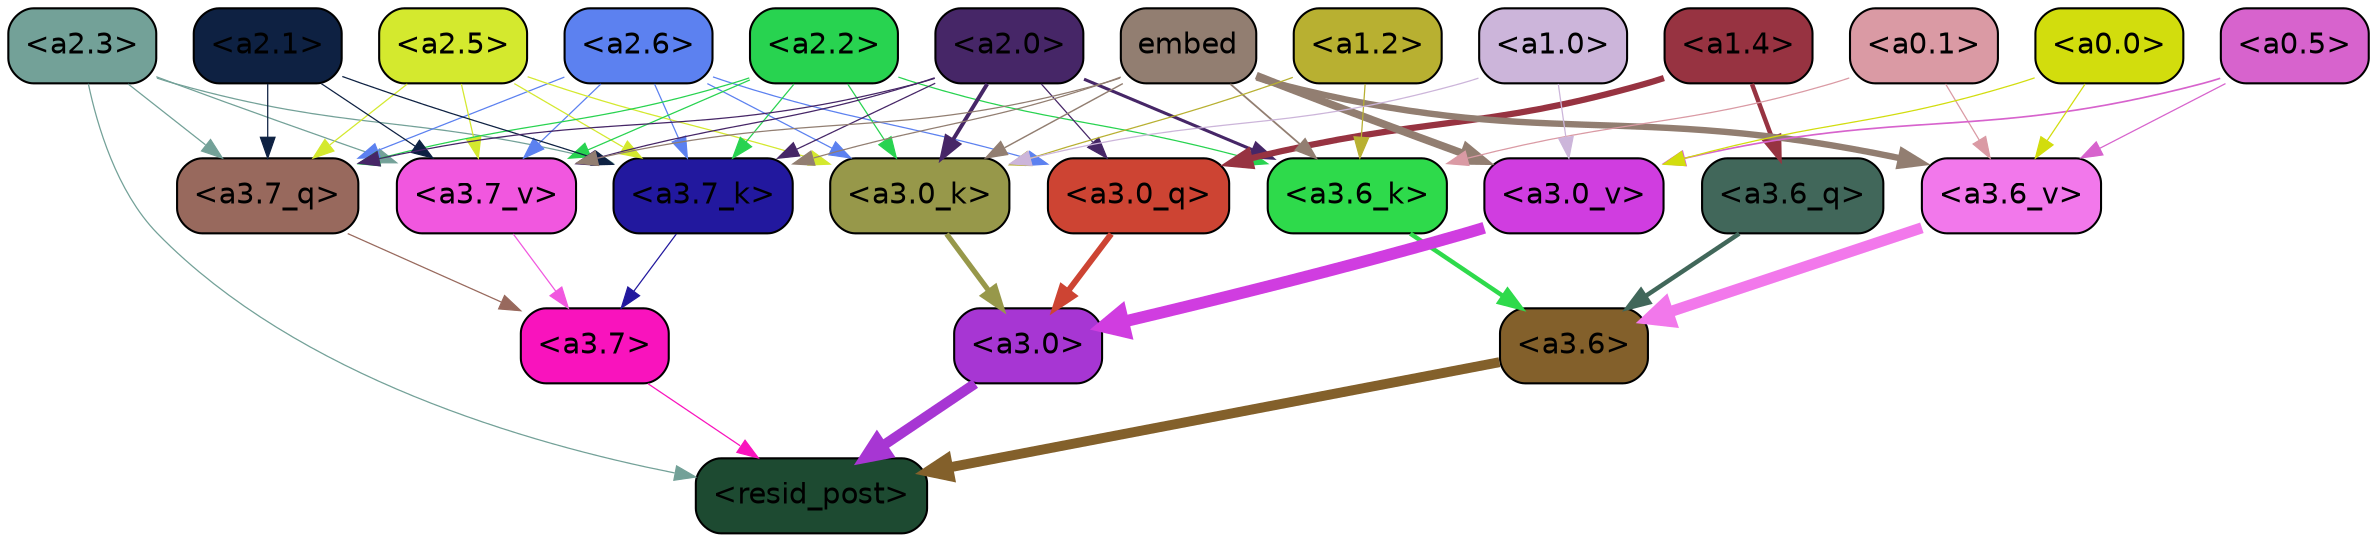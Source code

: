 strict digraph "" {
	graph [bgcolor=transparent,
		layout=dot,
		overlap=false,
		splines=true
	];
	"<a3.7>"	[color=black,
		fillcolor="#f913bd",
		fontname=Helvetica,
		shape=box,
		style="filled, rounded"];
	"<resid_post>"	[color=black,
		fillcolor="#1d4a31",
		fontname=Helvetica,
		shape=box,
		style="filled, rounded"];
	"<a3.7>" -> "<resid_post>"	[color="#f913bd",
		penwidth=0.6];
	"<a3.6>"	[color=black,
		fillcolor="#83602b",
		fontname=Helvetica,
		shape=box,
		style="filled, rounded"];
	"<a3.6>" -> "<resid_post>"	[color="#83602b",
		penwidth=4.7534414529800415];
	"<a3.0>"	[color=black,
		fillcolor="#a736d3",
		fontname=Helvetica,
		shape=box,
		style="filled, rounded"];
	"<a3.0>" -> "<resid_post>"	[color="#a736d3",
		penwidth=4.898576855659485];
	"<a2.3>"	[color=black,
		fillcolor="#73a198",
		fontname=Helvetica,
		shape=box,
		style="filled, rounded"];
	"<a2.3>" -> "<resid_post>"	[color="#73a198",
		penwidth=0.6];
	"<a3.7_q>"	[color=black,
		fillcolor="#98695d",
		fontname=Helvetica,
		shape=box,
		style="filled, rounded"];
	"<a2.3>" -> "<a3.7_q>"	[color="#73a198",
		penwidth=0.6];
	"<a3.7_k>"	[color=black,
		fillcolor="#22189e",
		fontname=Helvetica,
		shape=box,
		style="filled, rounded"];
	"<a2.3>" -> "<a3.7_k>"	[color="#73a198",
		penwidth=0.6];
	"<a3.7_v>"	[color=black,
		fillcolor="#f157df",
		fontname=Helvetica,
		shape=box,
		style="filled, rounded"];
	"<a2.3>" -> "<a3.7_v>"	[color="#73a198",
		penwidth=0.6];
	"<a3.7_q>" -> "<a3.7>"	[color="#98695d",
		penwidth=0.6];
	"<a3.6_q>"	[color=black,
		fillcolor="#41675a",
		fontname=Helvetica,
		shape=box,
		style="filled, rounded"];
	"<a3.6_q>" -> "<a3.6>"	[color="#41675a",
		penwidth=2.160832464694977];
	"<a3.0_q>"	[color=black,
		fillcolor="#cd4433",
		fontname=Helvetica,
		shape=box,
		style="filled, rounded"];
	"<a3.0_q>" -> "<a3.0>"	[color="#cd4433",
		penwidth=2.870753765106201];
	"<a3.7_k>" -> "<a3.7>"	[color="#22189e",
		penwidth=0.6];
	"<a3.6_k>"	[color=black,
		fillcolor="#2eda4b",
		fontname=Helvetica,
		shape=box,
		style="filled, rounded"];
	"<a3.6_k>" -> "<a3.6>"	[color="#2eda4b",
		penwidth=2.13908451795578];
	"<a3.0_k>"	[color=black,
		fillcolor="#97984a",
		fontname=Helvetica,
		shape=box,
		style="filled, rounded"];
	"<a3.0_k>" -> "<a3.0>"	[color="#97984a",
		penwidth=2.520303964614868];
	"<a3.7_v>" -> "<a3.7>"	[color="#f157df",
		penwidth=0.6];
	"<a3.6_v>"	[color=black,
		fillcolor="#f278eb",
		fontname=Helvetica,
		shape=box,
		style="filled, rounded"];
	"<a3.6_v>" -> "<a3.6>"	[color="#f278eb",
		penwidth=5.297133803367615];
	"<a3.0_v>"	[color=black,
		fillcolor="#d03de0",
		fontname=Helvetica,
		shape=box,
		style="filled, rounded"];
	"<a3.0_v>" -> "<a3.0>"	[color="#d03de0",
		penwidth=5.680712580680847];
	"<a2.6>"	[color=black,
		fillcolor="#5c81f0",
		fontname=Helvetica,
		shape=box,
		style="filled, rounded"];
	"<a2.6>" -> "<a3.7_q>"	[color="#5c81f0",
		penwidth=0.6];
	"<a2.6>" -> "<a3.0_q>"	[color="#5c81f0",
		penwidth=0.6];
	"<a2.6>" -> "<a3.7_k>"	[color="#5c81f0",
		penwidth=0.6];
	"<a2.6>" -> "<a3.0_k>"	[color="#5c81f0",
		penwidth=0.6];
	"<a2.6>" -> "<a3.7_v>"	[color="#5c81f0",
		penwidth=0.6];
	"<a2.5>"	[color=black,
		fillcolor="#d4e92e",
		fontname=Helvetica,
		shape=box,
		style="filled, rounded"];
	"<a2.5>" -> "<a3.7_q>"	[color="#d4e92e",
		penwidth=0.6];
	"<a2.5>" -> "<a3.7_k>"	[color="#d4e92e",
		penwidth=0.6];
	"<a2.5>" -> "<a3.0_k>"	[color="#d4e92e",
		penwidth=0.6];
	"<a2.5>" -> "<a3.7_v>"	[color="#d4e92e",
		penwidth=0.6];
	"<a2.2>"	[color=black,
		fillcolor="#28d350",
		fontname=Helvetica,
		shape=box,
		style="filled, rounded"];
	"<a2.2>" -> "<a3.7_q>"	[color="#28d350",
		penwidth=0.6];
	"<a2.2>" -> "<a3.7_k>"	[color="#28d350",
		penwidth=0.6];
	"<a2.2>" -> "<a3.6_k>"	[color="#28d350",
		penwidth=0.6];
	"<a2.2>" -> "<a3.0_k>"	[color="#28d350",
		penwidth=0.6];
	"<a2.2>" -> "<a3.7_v>"	[color="#28d350",
		penwidth=0.6];
	"<a2.1>"	[color=black,
		fillcolor="#0e2142",
		fontname=Helvetica,
		shape=box,
		style="filled, rounded"];
	"<a2.1>" -> "<a3.7_q>"	[color="#0e2142",
		penwidth=0.6];
	"<a2.1>" -> "<a3.7_k>"	[color="#0e2142",
		penwidth=0.6];
	"<a2.1>" -> "<a3.7_v>"	[color="#0e2142",
		penwidth=0.6];
	"<a2.0>"	[color=black,
		fillcolor="#462667",
		fontname=Helvetica,
		shape=box,
		style="filled, rounded"];
	"<a2.0>" -> "<a3.7_q>"	[color="#462667",
		penwidth=0.6];
	"<a2.0>" -> "<a3.0_q>"	[color="#462667",
		penwidth=0.6];
	"<a2.0>" -> "<a3.7_k>"	[color="#462667",
		penwidth=0.6];
	"<a2.0>" -> "<a3.6_k>"	[color="#462667",
		penwidth=1.4784413101151586];
	"<a2.0>" -> "<a3.0_k>"	[color="#462667",
		penwidth=1.8858084231615067];
	"<a2.0>" -> "<a3.7_v>"	[color="#462667",
		penwidth=0.6];
	"<a1.4>"	[color=black,
		fillcolor="#973341",
		fontname=Helvetica,
		shape=box,
		style="filled, rounded"];
	"<a1.4>" -> "<a3.6_q>"	[color="#973341",
		penwidth=2.149975523352623];
	"<a1.4>" -> "<a3.0_q>"	[color="#973341",
		penwidth=3.0018038749694824];
	embed	[color=black,
		fillcolor="#927e71",
		fontname=Helvetica,
		shape=box,
		style="filled, rounded"];
	embed -> "<a3.7_k>"	[color="#927e71",
		penwidth=0.6];
	embed -> "<a3.6_k>"	[color="#927e71",
		penwidth=0.8552796393632889];
	embed -> "<a3.0_k>"	[color="#927e71",
		penwidth=0.691851794719696];
	embed -> "<a3.7_v>"	[color="#927e71",
		penwidth=0.6];
	embed -> "<a3.6_v>"	[color="#927e71",
		penwidth=3.067279100418091];
	embed -> "<a3.0_v>"	[color="#927e71",
		penwidth=3.6927278637886047];
	"<a1.2>"	[color=black,
		fillcolor="#b8b031",
		fontname=Helvetica,
		shape=box,
		style="filled, rounded"];
	"<a1.2>" -> "<a3.6_k>"	[color="#b8b031",
		penwidth=0.6];
	"<a1.2>" -> "<a3.0_k>"	[color="#b8b031",
		penwidth=0.6];
	"<a0.1>"	[color=black,
		fillcolor="#da9aa4",
		fontname=Helvetica,
		shape=box,
		style="filled, rounded"];
	"<a0.1>" -> "<a3.6_k>"	[color="#da9aa4",
		penwidth=0.6];
	"<a0.1>" -> "<a3.6_v>"	[color="#da9aa4",
		penwidth=0.6];
	"<a1.0>"	[color=black,
		fillcolor="#ccb5da",
		fontname=Helvetica,
		shape=box,
		style="filled, rounded"];
	"<a1.0>" -> "<a3.0_k>"	[color="#ccb5da",
		penwidth=0.6];
	"<a1.0>" -> "<a3.0_v>"	[color="#ccb5da",
		penwidth=0.6];
	"<a0.5>"	[color=black,
		fillcolor="#d763cd",
		fontname=Helvetica,
		shape=box,
		style="filled, rounded"];
	"<a0.5>" -> "<a3.6_v>"	[color="#d763cd",
		penwidth=0.6];
	"<a0.5>" -> "<a3.0_v>"	[color="#d763cd",
		penwidth=0.8028683364391327];
	"<a0.0>"	[color=black,
		fillcolor="#d2dd0d",
		fontname=Helvetica,
		shape=box,
		style="filled, rounded"];
	"<a0.0>" -> "<a3.6_v>"	[color="#d2dd0d",
		penwidth=0.6];
	"<a0.0>" -> "<a3.0_v>"	[color="#d2dd0d",
		penwidth=0.6];
}
